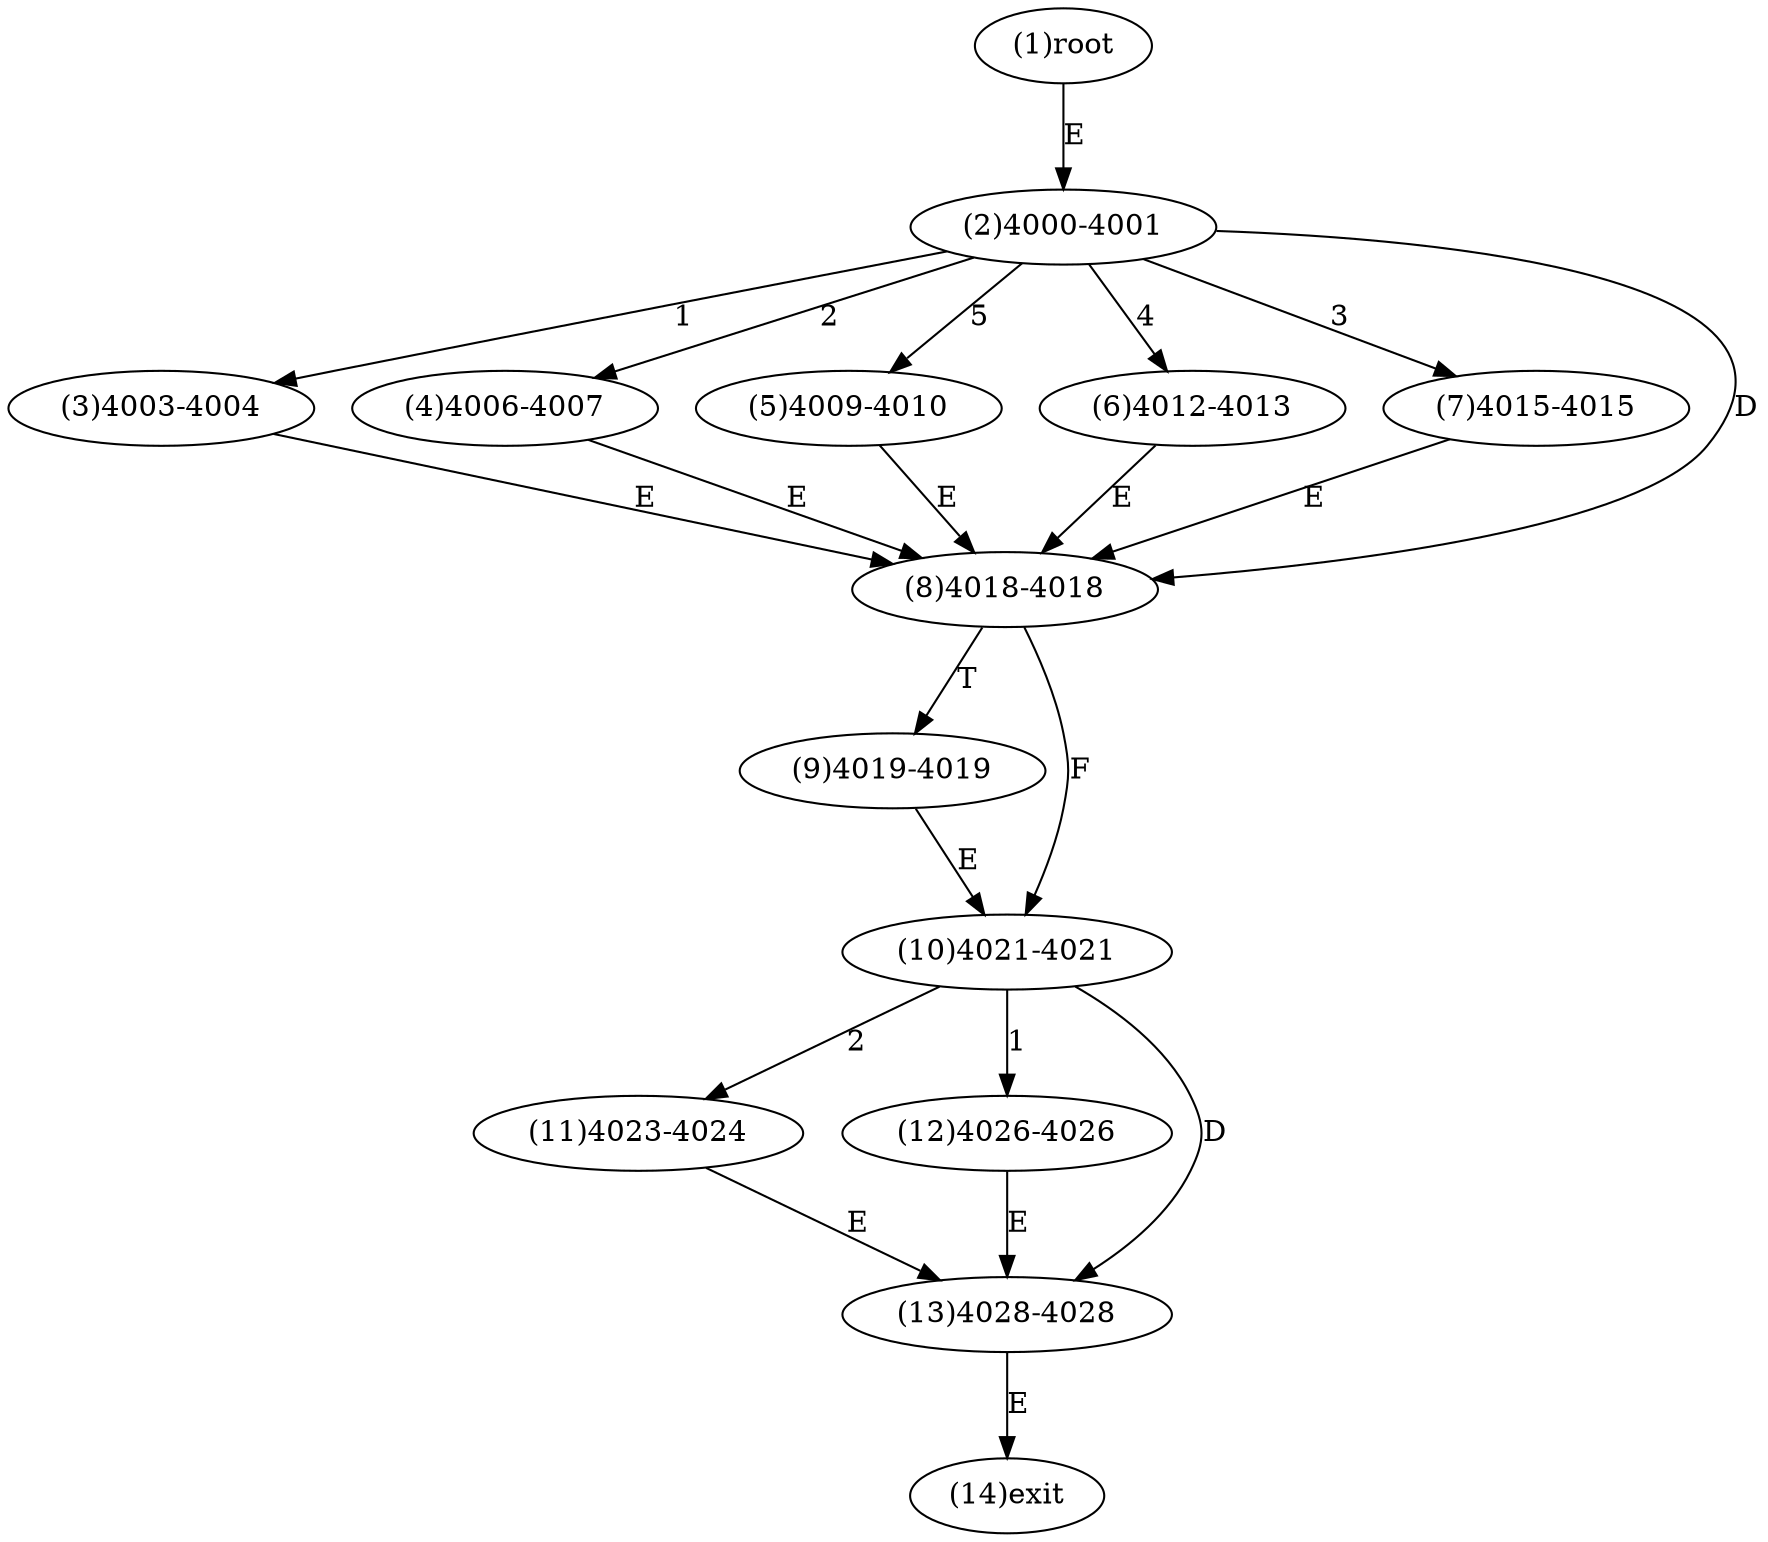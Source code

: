 digraph "" { 
1[ label="(1)root"];
2[ label="(2)4000-4001"];
3[ label="(3)4003-4004"];
4[ label="(4)4006-4007"];
5[ label="(5)4009-4010"];
6[ label="(6)4012-4013"];
7[ label="(7)4015-4015"];
8[ label="(8)4018-4018"];
9[ label="(9)4019-4019"];
10[ label="(10)4021-4021"];
11[ label="(11)4023-4024"];
12[ label="(12)4026-4026"];
13[ label="(13)4028-4028"];
14[ label="(14)exit"];
1->2[ label="E"];
2->3[ label="1"];
2->4[ label="2"];
2->7[ label="3"];
2->6[ label="4"];
2->5[ label="5"];
2->8[ label="D"];
3->8[ label="E"];
4->8[ label="E"];
5->8[ label="E"];
6->8[ label="E"];
7->8[ label="E"];
8->10[ label="F"];
8->9[ label="T"];
9->10[ label="E"];
10->12[ label="1"];
10->11[ label="2"];
10->13[ label="D"];
11->13[ label="E"];
12->13[ label="E"];
13->14[ label="E"];
}